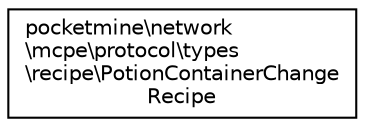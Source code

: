 digraph "Graphical Class Hierarchy"
{
 // INTERACTIVE_SVG=YES
 // LATEX_PDF_SIZE
  edge [fontname="Helvetica",fontsize="10",labelfontname="Helvetica",labelfontsize="10"];
  node [fontname="Helvetica",fontsize="10",shape=record];
  rankdir="LR";
  Node0 [label="pocketmine\\network\l\\mcpe\\protocol\\types\l\\recipe\\PotionContainerChange\lRecipe",height=0.2,width=0.4,color="black", fillcolor="white", style="filled",URL="$d0/dbd/classpocketmine_1_1network_1_1mcpe_1_1protocol_1_1types_1_1recipe_1_1_potion_container_change_recipe.html",tooltip=" "];
}
